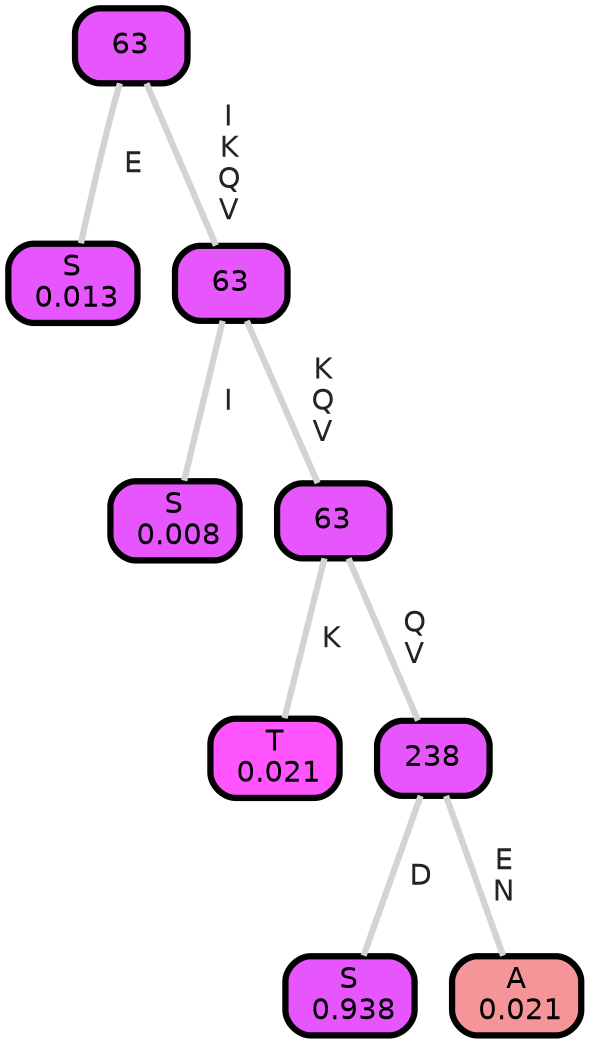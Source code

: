 graph Tree {
node [shape=box, style="filled, rounded",color="black",penwidth="3",fontcolor="black",                 fontname=helvetica] ;
graph [ranksep="0 equally", splines=straight,                 bgcolor=transparent, dpi=200] ;
edge [fontname=helvetica, fontweight=bold,fontcolor=grey14,color=lightgray] ;
0 [label="S
 0.013", fillcolor="#e755ff"] ;
1 [label="63", fillcolor="#e756fc"] ;
2 [label="S
 0.008", fillcolor="#e755ff"] ;
3 [label="63", fillcolor="#e756fc"] ;
4 [label="T
 0.021", fillcolor="#ff55ff"] ;
5 [label="63", fillcolor="#e756fc"] ;
6 [label="S
 0.938", fillcolor="#e755ff"] ;
7 [label="238", fillcolor="#e756fc"] ;
8 [label="A
 0.021", fillcolor="#f59599"] ;
1 -- 0 [label=" E",penwidth=3] ;
1 -- 3 [label=" I\n K\n Q\n V",penwidth=3] ;
3 -- 2 [label=" I",penwidth=3] ;
3 -- 5 [label=" K\n Q\n V",penwidth=3] ;
5 -- 4 [label=" K",penwidth=3] ;
5 -- 7 [label=" Q\n V",penwidth=3] ;
7 -- 6 [label=" D",penwidth=3] ;
7 -- 8 [label=" E\n N",penwidth=3] ;
{rank = same;}}

